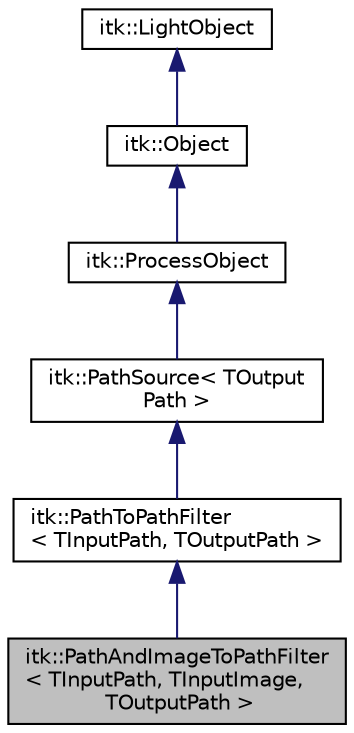 digraph "itk::PathAndImageToPathFilter&lt; TInputPath, TInputImage, TOutputPath &gt;"
{
 // LATEX_PDF_SIZE
  edge [fontname="Helvetica",fontsize="10",labelfontname="Helvetica",labelfontsize="10"];
  node [fontname="Helvetica",fontsize="10",shape=record];
  Node1 [label="itk::PathAndImageToPathFilter\l\< TInputPath, TInputImage,\l TOutputPath \>",height=0.2,width=0.4,color="black", fillcolor="grey75", style="filled", fontcolor="black",tooltip="Base class for filters that take both a path and an image as input and produce a path as output."];
  Node2 -> Node1 [dir="back",color="midnightblue",fontsize="10",style="solid",fontname="Helvetica"];
  Node2 [label="itk::PathToPathFilter\l\< TInputPath, TOutputPath \>",height=0.2,width=0.4,color="black", fillcolor="white", style="filled",URL="$classitk_1_1PathToPathFilter.html",tooltip="Base class for filters that take a path as input and produce a path as output."];
  Node3 -> Node2 [dir="back",color="midnightblue",fontsize="10",style="solid",fontname="Helvetica"];
  Node3 [label="itk::PathSource\< TOutput\lPath \>",height=0.2,width=0.4,color="black", fillcolor="white", style="filled",URL="$classitk_1_1PathSource.html",tooltip="Base class for all process objects that output path data."];
  Node4 -> Node3 [dir="back",color="midnightblue",fontsize="10",style="solid",fontname="Helvetica"];
  Node4 [label="itk::ProcessObject",height=0.2,width=0.4,color="black", fillcolor="white", style="filled",URL="$classitk_1_1ProcessObject.html",tooltip="The base class for all process objects (source, filters, mappers) in the Insight data processing pipe..."];
  Node5 -> Node4 [dir="back",color="midnightblue",fontsize="10",style="solid",fontname="Helvetica"];
  Node5 [label="itk::Object",height=0.2,width=0.4,color="black", fillcolor="white", style="filled",URL="$classitk_1_1Object.html",tooltip="Base class for most ITK classes."];
  Node6 -> Node5 [dir="back",color="midnightblue",fontsize="10",style="solid",fontname="Helvetica"];
  Node6 [label="itk::LightObject",height=0.2,width=0.4,color="black", fillcolor="white", style="filled",URL="$classitk_1_1LightObject.html",tooltip="Light weight base class for most itk classes."];
}
